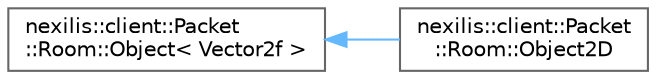 digraph "Graphical Class Hierarchy"
{
 // LATEX_PDF_SIZE
  bgcolor="transparent";
  edge [fontname=Helvetica,fontsize=10,labelfontname=Helvetica,labelfontsize=10];
  node [fontname=Helvetica,fontsize=10,shape=box,height=0.2,width=0.4];
  rankdir="LR";
  Node0 [id="Node000000",label="nexilis::client::Packet\l::Room::Object\< Vector2f \>",height=0.2,width=0.4,color="grey40", fillcolor="white", style="filled",URL="$d5/d67/classnexilis_1_1client_1_1Packet_1_1Room_1_1Object.html",tooltip=" "];
  Node0 -> Node1 [id="edge32_Node000000_Node000001",dir="back",color="steelblue1",style="solid",tooltip=" "];
  Node1 [id="Node000001",label="nexilis::client::Packet\l::Room::Object2D",height=0.2,width=0.4,color="grey40", fillcolor="white", style="filled",URL="$d1/dd5/classnexilis_1_1client_1_1Packet_1_1Room_1_1Object2D.html",tooltip=" "];
}
